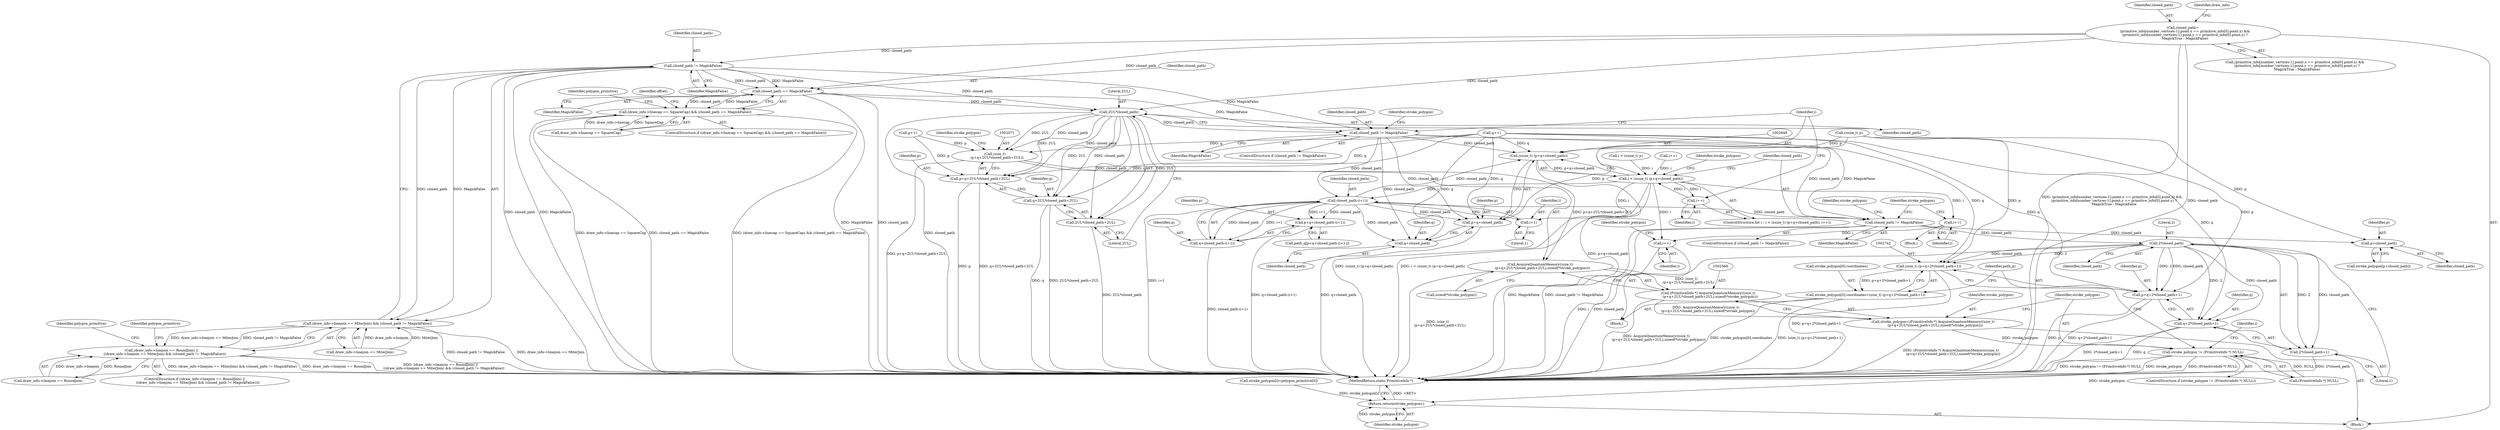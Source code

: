 digraph "0_ImageMagick_726812fa2fa7ce16bcf58f6e115f65427a1c0950_5@API" {
"1000221" [label="(Call,closed_path=\n    (primitive_info[number_vertices-1].point.x == primitive_info[0].point.x) &&\n    (primitive_info[number_vertices-1].point.y == primitive_info[0].point.y) ?\n    MagickTrue : MagickFalse)"];
"1000274" [label="(Call,closed_path != MagickFalse)"];
"1000268" [label="(Call,(draw_info->linejoin == MiterJoin) && (closed_path != MagickFalse))"];
"1000262" [label="(Call,(draw_info->linejoin == RoundJoin) ||\n      ((draw_info->linejoin == MiterJoin) && (closed_path != MagickFalse)))"];
"1000440" [label="(Call,closed_path == MagickFalse)"];
"1000434" [label="(Call,(draw_info->linecap == SquareCap) && (closed_path == MagickFalse))"];
"1002577" [label="(Call,2UL*closed_path)"];
"1002570" [label="(Call,(size_t)\n    (p+q+2UL*closed_path+2UL))"];
"1002569" [label="(Call,AcquireQuantumMemory((size_t)\n    (p+q+2UL*closed_path+2UL),sizeof(*stroke_polygon)))"];
"1002567" [label="(Call,(PrimitiveInfo *) AcquireQuantumMemory((size_t)\n    (p+q+2UL*closed_path+2UL),sizeof(*stroke_polygon)))"];
"1002565" [label="(Call,stroke_polygon=(PrimitiveInfo *) AcquireQuantumMemory((size_t)\n    (p+q+2UL*closed_path+2UL),sizeof(*stroke_polygon)))"];
"1002585" [label="(Call,stroke_polygon != (PrimitiveInfo *) NULL)"];
"1002770" [label="(Return,return(stroke_polygon);)"];
"1002572" [label="(Call,p+q+2UL*closed_path+2UL)"];
"1002574" [label="(Call,q+2UL*closed_path+2UL)"];
"1002576" [label="(Call,2UL*closed_path+2UL)"];
"1002620" [label="(Call,closed_path != MagickFalse)"];
"1002647" [label="(Call,(ssize_t) (p+q+closed_path))"];
"1002645" [label="(Call,i < (ssize_t) (p+q+closed_path))"];
"1002654" [label="(Call,i++)"];
"1002676" [label="(Call,closed_path-(i+1))"];
"1002649" [label="(Call,p+q+closed_path)"];
"1002651" [label="(Call,q+closed_path)"];
"1002672" [label="(Call,p+q+closed_path-(i+1))"];
"1002674" [label="(Call,q+closed_path-(i+1))"];
"1002682" [label="(Call,closed_path != MagickFalse)"];
"1002702" [label="(Call,p+closed_path)"];
"1002748" [label="(Call,2*closed_path)"];
"1002741" [label="(Call,(size_t) (p+q+2*closed_path+1))"];
"1002735" [label="(Call,stroke_polygon[0].coordinates=(size_t) (p+q+2*closed_path+1))"];
"1002743" [label="(Call,p+q+2*closed_path+1)"];
"1002745" [label="(Call,q+2*closed_path+1)"];
"1002747" [label="(Call,2*closed_path+1)"];
"1002678" [label="(Call,i+1)"];
"1002706" [label="(Call,i++)"];
"1002726" [label="(Call,i++)"];
"1002583" [label="(Identifier,stroke_polygon)"];
"1002646" [label="(Identifier,i)"];
"1000434" [label="(Call,(draw_info->linecap == SquareCap) && (closed_path == MagickFalse))"];
"1002552" [label="(Call,p++)"];
"1000433" [label="(ControlStructure,if ((draw_info->linecap == SquareCap) && (closed_path == MagickFalse)))"];
"1002673" [label="(Identifier,p)"];
"1002566" [label="(Identifier,stroke_polygon)"];
"1002597" [label="(Call,(ssize_t) p)"];
"1002621" [label="(Identifier,closed_path)"];
"1002703" [label="(Identifier,p)"];
"1002642" [label="(Call,i++)"];
"1002560" [label="(Call,q++)"];
"1002743" [label="(Call,p+q+2*closed_path+1)"];
"1002679" [label="(Identifier,i)"];
"1002681" [label="(ControlStructure,if (closed_path != MagickFalse))"];
"1002708" [label="(Call,stroke_polygon[i]=polygon_primitive[0])"];
"1002650" [label="(Identifier,p)"];
"1002573" [label="(Identifier,p)"];
"1002622" [label="(Identifier,MagickFalse)"];
"1000262" [label="(Call,(draw_info->linejoin == RoundJoin) ||\n      ((draw_info->linejoin == MiterJoin) && (closed_path != MagickFalse)))"];
"1002684" [label="(Identifier,MagickFalse)"];
"1002736" [label="(Call,stroke_polygon[0].coordinates)"];
"1002572" [label="(Call,p+q+2UL*closed_path+2UL)"];
"1002748" [label="(Call,2*closed_path)"];
"1002707" [label="(Identifier,i)"];
"1002620" [label="(Call,closed_path != MagickFalse)"];
"1000274" [label="(Call,closed_path != MagickFalse)"];
"1002751" [label="(Literal,1)"];
"1000263" [label="(Call,draw_info->linejoin == RoundJoin)"];
"1002659" [label="(Identifier,stroke_polygon)"];
"1002579" [label="(Identifier,closed_path)"];
"1002585" [label="(Call,stroke_polygon != (PrimitiveInfo *) NULL)"];
"1002652" [label="(Identifier,q)"];
"1002680" [label="(Literal,1)"];
"1002747" [label="(Call,2*closed_path+1)"];
"1002772" [label="(MethodReturn,static PrimitiveInfo *)"];
"1002587" [label="(Call,(PrimitiveInfo *) NULL)"];
"1002746" [label="(Identifier,q)"];
"1000435" [label="(Call,draw_info->linecap == SquareCap)"];
"1002649" [label="(Call,p+q+closed_path)"];
"1000440" [label="(Call,closed_path == MagickFalse)"];
"1002590" [label="(Block,)"];
"1002771" [label="(Identifier,stroke_polygon)"];
"1002749" [label="(Literal,2)"];
"1002702" [label="(Call,p+closed_path)"];
"1002727" [label="(Identifier,i)"];
"1002688" [label="(Identifier,stroke_polygon)"];
"1002586" [label="(Identifier,stroke_polygon)"];
"1002654" [label="(Call,i++)"];
"1002676" [label="(Call,closed_path-(i+1))"];
"1002678" [label="(Call,i+1)"];
"1002683" [label="(Identifier,closed_path)"];
"1002674" [label="(Call,q+closed_path-(i+1))"];
"1002593" [label="(Identifier,i)"];
"1002682" [label="(Call,closed_path != MagickFalse)"];
"1002753" [label="(Identifier,path_p)"];
"1002672" [label="(Call,p+q+closed_path-(i+1))"];
"1000223" [label="(Call,(primitive_info[number_vertices-1].point.x == primitive_info[0].point.x) &&\n    (primitive_info[number_vertices-1].point.y == primitive_info[0].point.y) ?\n    MagickTrue : MagickFalse)"];
"1002670" [label="(Call,path_q[p+q+closed_path-(i+1)])"];
"1002675" [label="(Identifier,q)"];
"1000276" [label="(Identifier,MagickFalse)"];
"1002581" [label="(Call,sizeof(*stroke_polygon))"];
"1002570" [label="(Call,(size_t)\n    (p+q+2UL*closed_path+2UL))"];
"1002653" [label="(Identifier,closed_path)"];
"1002745" [label="(Call,q+2*closed_path+1)"];
"1002578" [label="(Literal,2UL)"];
"1002750" [label="(Identifier,closed_path)"];
"1002735" [label="(Call,stroke_polygon[0].coordinates=(size_t) (p+q+2*closed_path+1))"];
"1002580" [label="(Literal,2UL)"];
"1002647" [label="(Call,(ssize_t) (p+q+closed_path))"];
"1002595" [label="(Call,i < (ssize_t) p)"];
"1000221" [label="(Call,closed_path=\n    (primitive_info[number_vertices-1].point.x == primitive_info[0].point.x) &&\n    (primitive_info[number_vertices-1].point.y == primitive_info[0].point.y) ?\n    MagickTrue : MagickFalse)"];
"1002577" [label="(Call,2UL*closed_path)"];
"1000280" [label="(Identifier,polygon_primitive)"];
"1002731" [label="(Identifier,stroke_polygon)"];
"1002626" [label="(Identifier,stroke_polygon)"];
"1002744" [label="(Identifier,p)"];
"1002651" [label="(Call,q+closed_path)"];
"1002655" [label="(Identifier,i)"];
"1002726" [label="(Call,i++)"];
"1000269" [label="(Call,draw_info->linejoin == MiterJoin)"];
"1000449" [label="(Identifier,offset)"];
"1000275" [label="(Identifier,closed_path)"];
"1002644" [label="(ControlStructure,for ( ; i < (ssize_t) (p+q+closed_path); i++))"];
"1002645" [label="(Call,i < (ssize_t) (p+q+closed_path))"];
"1002741" [label="(Call,(size_t) (p+q+2*closed_path+1))"];
"1000261" [label="(ControlStructure,if ((draw_info->linejoin == RoundJoin) ||\n      ((draw_info->linejoin == MiterJoin) && (closed_path != MagickFalse))))"];
"1000442" [label="(Identifier,MagickFalse)"];
"1002567" [label="(Call,(PrimitiveInfo *) AcquireQuantumMemory((size_t)\n    (p+q+2UL*closed_path+2UL),sizeof(*stroke_polygon)))"];
"1002619" [label="(ControlStructure,if (closed_path != MagickFalse))"];
"1002685" [label="(Block,)"];
"1002565" [label="(Call,stroke_polygon=(PrimitiveInfo *) AcquireQuantumMemory((size_t)\n    (p+q+2UL*closed_path+2UL),sizeof(*stroke_polygon)))"];
"1000290" [label="(Identifier,polygon_primitive)"];
"1000444" [label="(Identifier,polygon_primitive)"];
"1002704" [label="(Identifier,closed_path)"];
"1002575" [label="(Identifier,q)"];
"1000222" [label="(Identifier,closed_path)"];
"1002574" [label="(Call,q+2UL*closed_path+2UL)"];
"1002700" [label="(Call,stroke_polygon[p+closed_path])"];
"1002569" [label="(Call,AcquireQuantumMemory((size_t)\n    (p+q+2UL*closed_path+2UL),sizeof(*stroke_polygon)))"];
"1002584" [label="(ControlStructure,if (stroke_polygon != (PrimitiveInfo *) NULL))"];
"1002576" [label="(Call,2UL*closed_path+2UL)"];
"1002710" [label="(Identifier,stroke_polygon)"];
"1002677" [label="(Identifier,closed_path)"];
"1002770" [label="(Return,return(stroke_polygon);)"];
"1002706" [label="(Call,i++)"];
"1000441" [label="(Identifier,closed_path)"];
"1000268" [label="(Call,(draw_info->linejoin == MiterJoin) && (closed_path != MagickFalse))"];
"1000265" [label="(Identifier,draw_info)"];
"1000108" [label="(Block,)"];
"1000221" -> "1000108"  [label="AST: "];
"1000221" -> "1000223"  [label="CFG: "];
"1000222" -> "1000221"  [label="AST: "];
"1000223" -> "1000221"  [label="AST: "];
"1000265" -> "1000221"  [label="CFG: "];
"1000221" -> "1002772"  [label="DDG: (primitive_info[number_vertices-1].point.x == primitive_info[0].point.x) &&\n    (primitive_info[number_vertices-1].point.y == primitive_info[0].point.y) ?\n    MagickTrue : MagickFalse"];
"1000221" -> "1002772"  [label="DDG: closed_path"];
"1000221" -> "1000274"  [label="DDG: closed_path"];
"1000221" -> "1000440"  [label="DDG: closed_path"];
"1000221" -> "1002577"  [label="DDG: closed_path"];
"1000274" -> "1000268"  [label="AST: "];
"1000274" -> "1000276"  [label="CFG: "];
"1000275" -> "1000274"  [label="AST: "];
"1000276" -> "1000274"  [label="AST: "];
"1000268" -> "1000274"  [label="CFG: "];
"1000274" -> "1002772"  [label="DDG: closed_path"];
"1000274" -> "1002772"  [label="DDG: MagickFalse"];
"1000274" -> "1000268"  [label="DDG: closed_path"];
"1000274" -> "1000268"  [label="DDG: MagickFalse"];
"1000274" -> "1000440"  [label="DDG: closed_path"];
"1000274" -> "1000440"  [label="DDG: MagickFalse"];
"1000274" -> "1002577"  [label="DDG: closed_path"];
"1000274" -> "1002620"  [label="DDG: MagickFalse"];
"1000268" -> "1000262"  [label="AST: "];
"1000268" -> "1000269"  [label="CFG: "];
"1000269" -> "1000268"  [label="AST: "];
"1000262" -> "1000268"  [label="CFG: "];
"1000268" -> "1002772"  [label="DDG: draw_info->linejoin == MiterJoin"];
"1000268" -> "1002772"  [label="DDG: closed_path != MagickFalse"];
"1000268" -> "1000262"  [label="DDG: draw_info->linejoin == MiterJoin"];
"1000268" -> "1000262"  [label="DDG: closed_path != MagickFalse"];
"1000269" -> "1000268"  [label="DDG: draw_info->linejoin"];
"1000269" -> "1000268"  [label="DDG: MiterJoin"];
"1000262" -> "1000261"  [label="AST: "];
"1000262" -> "1000263"  [label="CFG: "];
"1000263" -> "1000262"  [label="AST: "];
"1000280" -> "1000262"  [label="CFG: "];
"1000290" -> "1000262"  [label="CFG: "];
"1000262" -> "1002772"  [label="DDG: (draw_info->linejoin == MiterJoin) && (closed_path != MagickFalse)"];
"1000262" -> "1002772"  [label="DDG: draw_info->linejoin == RoundJoin"];
"1000262" -> "1002772"  [label="DDG: (draw_info->linejoin == RoundJoin) ||\n      ((draw_info->linejoin == MiterJoin) && (closed_path != MagickFalse))"];
"1000263" -> "1000262"  [label="DDG: draw_info->linejoin"];
"1000263" -> "1000262"  [label="DDG: RoundJoin"];
"1000440" -> "1000434"  [label="AST: "];
"1000440" -> "1000442"  [label="CFG: "];
"1000441" -> "1000440"  [label="AST: "];
"1000442" -> "1000440"  [label="AST: "];
"1000434" -> "1000440"  [label="CFG: "];
"1000440" -> "1002772"  [label="DDG: MagickFalse"];
"1000440" -> "1002772"  [label="DDG: closed_path"];
"1000440" -> "1000434"  [label="DDG: closed_path"];
"1000440" -> "1000434"  [label="DDG: MagickFalse"];
"1000440" -> "1002577"  [label="DDG: closed_path"];
"1000440" -> "1002620"  [label="DDG: MagickFalse"];
"1000434" -> "1000433"  [label="AST: "];
"1000434" -> "1000435"  [label="CFG: "];
"1000435" -> "1000434"  [label="AST: "];
"1000444" -> "1000434"  [label="CFG: "];
"1000449" -> "1000434"  [label="CFG: "];
"1000434" -> "1002772"  [label="DDG: closed_path == MagickFalse"];
"1000434" -> "1002772"  [label="DDG: (draw_info->linecap == SquareCap) && (closed_path == MagickFalse)"];
"1000434" -> "1002772"  [label="DDG: draw_info->linecap == SquareCap"];
"1000435" -> "1000434"  [label="DDG: draw_info->linecap"];
"1000435" -> "1000434"  [label="DDG: SquareCap"];
"1002577" -> "1002576"  [label="AST: "];
"1002577" -> "1002579"  [label="CFG: "];
"1002578" -> "1002577"  [label="AST: "];
"1002579" -> "1002577"  [label="AST: "];
"1002580" -> "1002577"  [label="CFG: "];
"1002577" -> "1002772"  [label="DDG: closed_path"];
"1002577" -> "1002570"  [label="DDG: 2UL"];
"1002577" -> "1002570"  [label="DDG: closed_path"];
"1002577" -> "1002572"  [label="DDG: 2UL"];
"1002577" -> "1002572"  [label="DDG: closed_path"];
"1002577" -> "1002574"  [label="DDG: 2UL"];
"1002577" -> "1002574"  [label="DDG: closed_path"];
"1002577" -> "1002576"  [label="DDG: 2UL"];
"1002577" -> "1002576"  [label="DDG: closed_path"];
"1002577" -> "1002620"  [label="DDG: closed_path"];
"1002570" -> "1002569"  [label="AST: "];
"1002570" -> "1002572"  [label="CFG: "];
"1002571" -> "1002570"  [label="AST: "];
"1002572" -> "1002570"  [label="AST: "];
"1002583" -> "1002570"  [label="CFG: "];
"1002570" -> "1002772"  [label="DDG: p+q+2UL*closed_path+2UL"];
"1002570" -> "1002569"  [label="DDG: p+q+2UL*closed_path+2UL"];
"1002552" -> "1002570"  [label="DDG: p"];
"1002560" -> "1002570"  [label="DDG: q"];
"1002569" -> "1002567"  [label="AST: "];
"1002569" -> "1002581"  [label="CFG: "];
"1002581" -> "1002569"  [label="AST: "];
"1002567" -> "1002569"  [label="CFG: "];
"1002569" -> "1002772"  [label="DDG: (size_t)\n    (p+q+2UL*closed_path+2UL)"];
"1002569" -> "1002567"  [label="DDG: (size_t)\n    (p+q+2UL*closed_path+2UL)"];
"1002567" -> "1002565"  [label="AST: "];
"1002568" -> "1002567"  [label="AST: "];
"1002565" -> "1002567"  [label="CFG: "];
"1002567" -> "1002772"  [label="DDG: AcquireQuantumMemory((size_t)\n    (p+q+2UL*closed_path+2UL),sizeof(*stroke_polygon))"];
"1002567" -> "1002565"  [label="DDG: AcquireQuantumMemory((size_t)\n    (p+q+2UL*closed_path+2UL),sizeof(*stroke_polygon))"];
"1002565" -> "1000108"  [label="AST: "];
"1002566" -> "1002565"  [label="AST: "];
"1002586" -> "1002565"  [label="CFG: "];
"1002565" -> "1002772"  [label="DDG: (PrimitiveInfo *) AcquireQuantumMemory((size_t)\n    (p+q+2UL*closed_path+2UL),sizeof(*stroke_polygon))"];
"1002565" -> "1002585"  [label="DDG: stroke_polygon"];
"1002585" -> "1002584"  [label="AST: "];
"1002585" -> "1002587"  [label="CFG: "];
"1002586" -> "1002585"  [label="AST: "];
"1002587" -> "1002585"  [label="AST: "];
"1002593" -> "1002585"  [label="CFG: "];
"1002753" -> "1002585"  [label="CFG: "];
"1002585" -> "1002772"  [label="DDG: (PrimitiveInfo *) NULL"];
"1002585" -> "1002772"  [label="DDG: stroke_polygon != (PrimitiveInfo *) NULL"];
"1002585" -> "1002772"  [label="DDG: stroke_polygon"];
"1002587" -> "1002585"  [label="DDG: NULL"];
"1002585" -> "1002770"  [label="DDG: stroke_polygon"];
"1002770" -> "1000108"  [label="AST: "];
"1002770" -> "1002771"  [label="CFG: "];
"1002771" -> "1002770"  [label="AST: "];
"1002772" -> "1002770"  [label="CFG: "];
"1002770" -> "1002772"  [label="DDG: <RET>"];
"1002771" -> "1002770"  [label="DDG: stroke_polygon"];
"1002708" -> "1002770"  [label="DDG: stroke_polygon[i]"];
"1002572" -> "1002574"  [label="CFG: "];
"1002573" -> "1002572"  [label="AST: "];
"1002574" -> "1002572"  [label="AST: "];
"1002572" -> "1002772"  [label="DDG: p"];
"1002572" -> "1002772"  [label="DDG: q+2UL*closed_path+2UL"];
"1002552" -> "1002572"  [label="DDG: p"];
"1002560" -> "1002572"  [label="DDG: q"];
"1002574" -> "1002576"  [label="CFG: "];
"1002575" -> "1002574"  [label="AST: "];
"1002576" -> "1002574"  [label="AST: "];
"1002574" -> "1002772"  [label="DDG: q"];
"1002574" -> "1002772"  [label="DDG: 2UL*closed_path+2UL"];
"1002560" -> "1002574"  [label="DDG: q"];
"1002576" -> "1002580"  [label="CFG: "];
"1002580" -> "1002576"  [label="AST: "];
"1002576" -> "1002772"  [label="DDG: 2UL*closed_path"];
"1002620" -> "1002619"  [label="AST: "];
"1002620" -> "1002622"  [label="CFG: "];
"1002621" -> "1002620"  [label="AST: "];
"1002622" -> "1002620"  [label="AST: "];
"1002626" -> "1002620"  [label="CFG: "];
"1002646" -> "1002620"  [label="CFG: "];
"1002620" -> "1002647"  [label="DDG: closed_path"];
"1002620" -> "1002649"  [label="DDG: closed_path"];
"1002620" -> "1002651"  [label="DDG: closed_path"];
"1002620" -> "1002676"  [label="DDG: closed_path"];
"1002620" -> "1002682"  [label="DDG: closed_path"];
"1002620" -> "1002682"  [label="DDG: MagickFalse"];
"1002647" -> "1002645"  [label="AST: "];
"1002647" -> "1002649"  [label="CFG: "];
"1002648" -> "1002647"  [label="AST: "];
"1002649" -> "1002647"  [label="AST: "];
"1002645" -> "1002647"  [label="CFG: "];
"1002647" -> "1002772"  [label="DDG: p+q+closed_path"];
"1002647" -> "1002645"  [label="DDG: p+q+closed_path"];
"1002597" -> "1002647"  [label="DDG: p"];
"1002560" -> "1002647"  [label="DDG: q"];
"1002676" -> "1002647"  [label="DDG: closed_path"];
"1002645" -> "1002644"  [label="AST: "];
"1002646" -> "1002645"  [label="AST: "];
"1002659" -> "1002645"  [label="CFG: "];
"1002683" -> "1002645"  [label="CFG: "];
"1002645" -> "1002772"  [label="DDG: (ssize_t) (p+q+closed_path)"];
"1002645" -> "1002772"  [label="DDG: i < (ssize_t) (p+q+closed_path)"];
"1002642" -> "1002645"  [label="DDG: i"];
"1002595" -> "1002645"  [label="DDG: i"];
"1002654" -> "1002645"  [label="DDG: i"];
"1002645" -> "1002654"  [label="DDG: i"];
"1002645" -> "1002676"  [label="DDG: i"];
"1002645" -> "1002678"  [label="DDG: i"];
"1002645" -> "1002706"  [label="DDG: i"];
"1002645" -> "1002726"  [label="DDG: i"];
"1002654" -> "1002644"  [label="AST: "];
"1002654" -> "1002655"  [label="CFG: "];
"1002655" -> "1002654"  [label="AST: "];
"1002646" -> "1002654"  [label="CFG: "];
"1002676" -> "1002674"  [label="AST: "];
"1002676" -> "1002678"  [label="CFG: "];
"1002677" -> "1002676"  [label="AST: "];
"1002678" -> "1002676"  [label="AST: "];
"1002674" -> "1002676"  [label="CFG: "];
"1002676" -> "1002772"  [label="DDG: i+1"];
"1002676" -> "1002649"  [label="DDG: closed_path"];
"1002676" -> "1002651"  [label="DDG: closed_path"];
"1002676" -> "1002672"  [label="DDG: closed_path"];
"1002676" -> "1002672"  [label="DDG: i+1"];
"1002676" -> "1002674"  [label="DDG: closed_path"];
"1002676" -> "1002674"  [label="DDG: i+1"];
"1002676" -> "1002682"  [label="DDG: closed_path"];
"1002649" -> "1002651"  [label="CFG: "];
"1002650" -> "1002649"  [label="AST: "];
"1002651" -> "1002649"  [label="AST: "];
"1002649" -> "1002772"  [label="DDG: q+closed_path"];
"1002597" -> "1002649"  [label="DDG: p"];
"1002560" -> "1002649"  [label="DDG: q"];
"1002651" -> "1002653"  [label="CFG: "];
"1002652" -> "1002651"  [label="AST: "];
"1002653" -> "1002651"  [label="AST: "];
"1002560" -> "1002651"  [label="DDG: q"];
"1002672" -> "1002670"  [label="AST: "];
"1002672" -> "1002674"  [label="CFG: "];
"1002673" -> "1002672"  [label="AST: "];
"1002674" -> "1002672"  [label="AST: "];
"1002670" -> "1002672"  [label="CFG: "];
"1002672" -> "1002772"  [label="DDG: q+closed_path-(i+1)"];
"1002675" -> "1002674"  [label="AST: "];
"1002674" -> "1002772"  [label="DDG: closed_path-(i+1)"];
"1002682" -> "1002681"  [label="AST: "];
"1002682" -> "1002684"  [label="CFG: "];
"1002683" -> "1002682"  [label="AST: "];
"1002684" -> "1002682"  [label="AST: "];
"1002688" -> "1002682"  [label="CFG: "];
"1002710" -> "1002682"  [label="CFG: "];
"1002682" -> "1002772"  [label="DDG: MagickFalse"];
"1002682" -> "1002772"  [label="DDG: closed_path != MagickFalse"];
"1002682" -> "1002702"  [label="DDG: closed_path"];
"1002682" -> "1002748"  [label="DDG: closed_path"];
"1002702" -> "1002700"  [label="AST: "];
"1002702" -> "1002704"  [label="CFG: "];
"1002703" -> "1002702"  [label="AST: "];
"1002704" -> "1002702"  [label="AST: "];
"1002700" -> "1002702"  [label="CFG: "];
"1002597" -> "1002702"  [label="DDG: p"];
"1002748" -> "1002747"  [label="AST: "];
"1002748" -> "1002750"  [label="CFG: "];
"1002749" -> "1002748"  [label="AST: "];
"1002750" -> "1002748"  [label="AST: "];
"1002751" -> "1002748"  [label="CFG: "];
"1002748" -> "1002772"  [label="DDG: closed_path"];
"1002748" -> "1002741"  [label="DDG: 2"];
"1002748" -> "1002741"  [label="DDG: closed_path"];
"1002748" -> "1002743"  [label="DDG: 2"];
"1002748" -> "1002743"  [label="DDG: closed_path"];
"1002748" -> "1002745"  [label="DDG: 2"];
"1002748" -> "1002745"  [label="DDG: closed_path"];
"1002748" -> "1002747"  [label="DDG: 2"];
"1002748" -> "1002747"  [label="DDG: closed_path"];
"1002741" -> "1002735"  [label="AST: "];
"1002741" -> "1002743"  [label="CFG: "];
"1002742" -> "1002741"  [label="AST: "];
"1002743" -> "1002741"  [label="AST: "];
"1002735" -> "1002741"  [label="CFG: "];
"1002741" -> "1002772"  [label="DDG: p+q+2*closed_path+1"];
"1002741" -> "1002735"  [label="DDG: p+q+2*closed_path+1"];
"1002597" -> "1002741"  [label="DDG: p"];
"1002560" -> "1002741"  [label="DDG: q"];
"1002735" -> "1002590"  [label="AST: "];
"1002736" -> "1002735"  [label="AST: "];
"1002753" -> "1002735"  [label="CFG: "];
"1002735" -> "1002772"  [label="DDG: (size_t) (p+q+2*closed_path+1)"];
"1002735" -> "1002772"  [label="DDG: stroke_polygon[0].coordinates"];
"1002743" -> "1002745"  [label="CFG: "];
"1002744" -> "1002743"  [label="AST: "];
"1002745" -> "1002743"  [label="AST: "];
"1002743" -> "1002772"  [label="DDG: p"];
"1002743" -> "1002772"  [label="DDG: q+2*closed_path+1"];
"1002597" -> "1002743"  [label="DDG: p"];
"1002560" -> "1002743"  [label="DDG: q"];
"1002745" -> "1002747"  [label="CFG: "];
"1002746" -> "1002745"  [label="AST: "];
"1002747" -> "1002745"  [label="AST: "];
"1002745" -> "1002772"  [label="DDG: 2*closed_path+1"];
"1002745" -> "1002772"  [label="DDG: q"];
"1002560" -> "1002745"  [label="DDG: q"];
"1002747" -> "1002751"  [label="CFG: "];
"1002751" -> "1002747"  [label="AST: "];
"1002747" -> "1002772"  [label="DDG: 2*closed_path"];
"1002678" -> "1002680"  [label="CFG: "];
"1002679" -> "1002678"  [label="AST: "];
"1002680" -> "1002678"  [label="AST: "];
"1002706" -> "1002685"  [label="AST: "];
"1002706" -> "1002707"  [label="CFG: "];
"1002707" -> "1002706"  [label="AST: "];
"1002710" -> "1002706"  [label="CFG: "];
"1002706" -> "1002726"  [label="DDG: i"];
"1002726" -> "1002590"  [label="AST: "];
"1002726" -> "1002727"  [label="CFG: "];
"1002727" -> "1002726"  [label="AST: "];
"1002731" -> "1002726"  [label="CFG: "];
"1002726" -> "1002772"  [label="DDG: i"];
}
